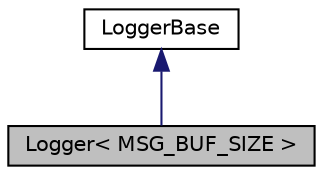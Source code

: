 digraph "Logger&lt; MSG_BUF_SIZE &gt;"
{
  edge [fontname="Helvetica",fontsize="10",labelfontname="Helvetica",labelfontsize="10"];
  node [fontname="Helvetica",fontsize="10",shape=record];
  Node1 [label="Logger\< MSG_BUF_SIZE \>",height=0.2,width=0.4,color="black", fillcolor="grey75", style="filled", fontcolor="black"];
  Node2 -> Node1 [dir="back",color="midnightblue",fontsize="10",style="solid",fontname="Helvetica"];
  Node2 [label="LoggerBase",height=0.2,width=0.4,color="black", fillcolor="white", style="filled",URL="$classevo_1_1_logger_base.html",tooltip="Base class for Logger. "];
}
